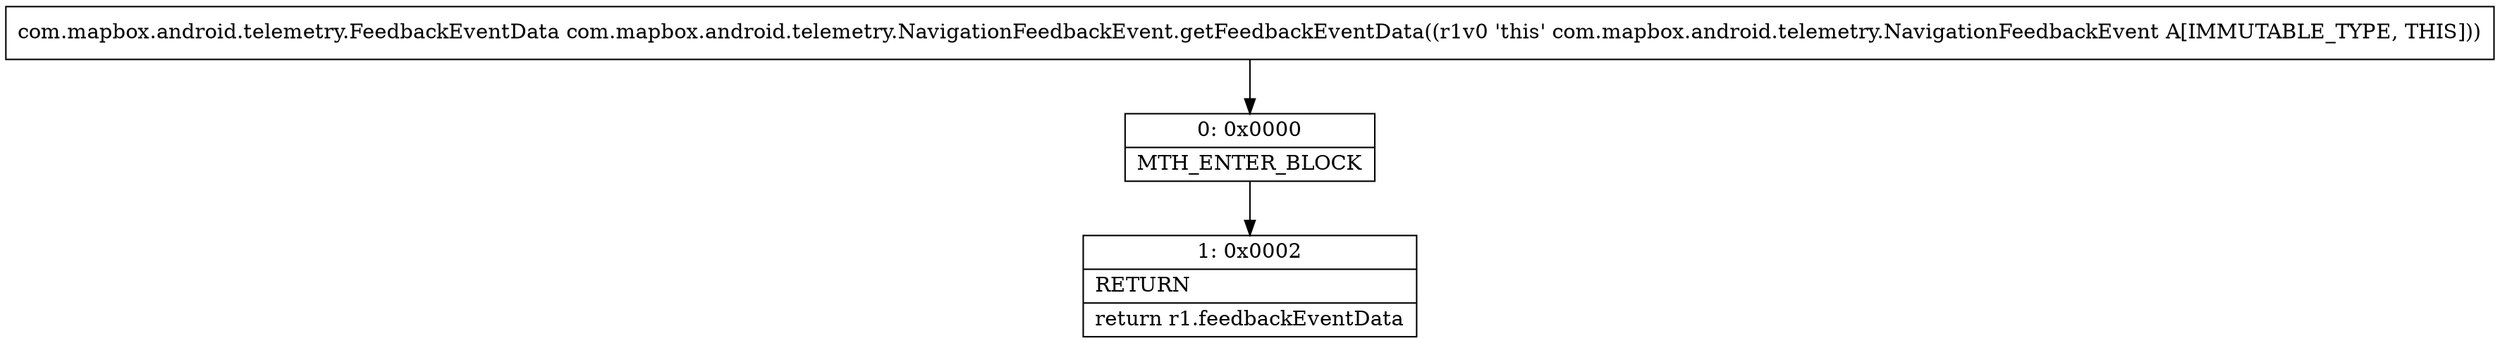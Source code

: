 digraph "CFG forcom.mapbox.android.telemetry.NavigationFeedbackEvent.getFeedbackEventData()Lcom\/mapbox\/android\/telemetry\/FeedbackEventData;" {
Node_0 [shape=record,label="{0\:\ 0x0000|MTH_ENTER_BLOCK\l}"];
Node_1 [shape=record,label="{1\:\ 0x0002|RETURN\l|return r1.feedbackEventData\l}"];
MethodNode[shape=record,label="{com.mapbox.android.telemetry.FeedbackEventData com.mapbox.android.telemetry.NavigationFeedbackEvent.getFeedbackEventData((r1v0 'this' com.mapbox.android.telemetry.NavigationFeedbackEvent A[IMMUTABLE_TYPE, THIS])) }"];
MethodNode -> Node_0;
Node_0 -> Node_1;
}

